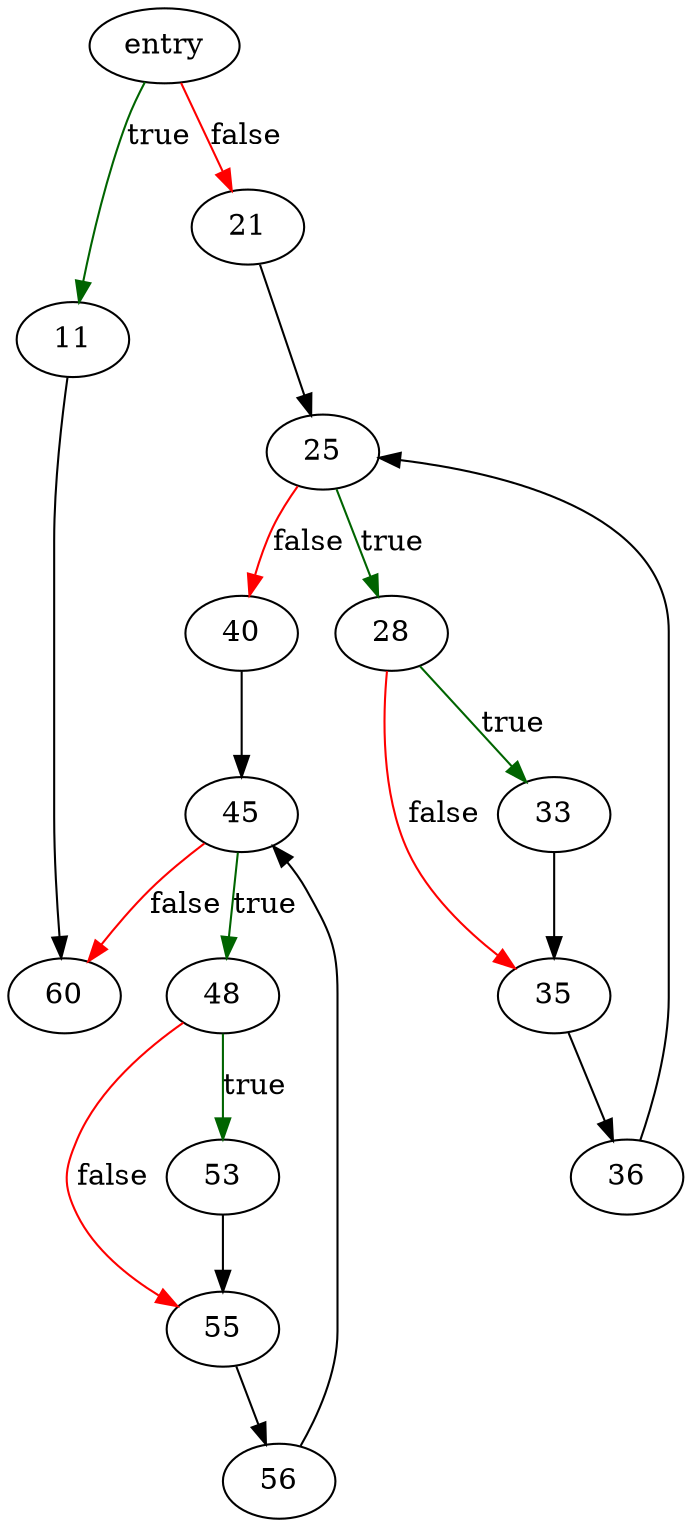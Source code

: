 digraph "btreeLockCarefully" {
	// Node definitions.
	1 [label=entry];
	11;
	21;
	25;
	28;
	33;
	35;
	36;
	40;
	45;
	48;
	53;
	55;
	56;
	60;

	// Edge definitions.
	1 -> 11 [
		color=darkgreen
		label=true
	];
	1 -> 21 [
		color=red
		label=false
	];
	11 -> 60;
	21 -> 25;
	25 -> 28 [
		color=darkgreen
		label=true
	];
	25 -> 40 [
		color=red
		label=false
	];
	28 -> 33 [
		color=darkgreen
		label=true
	];
	28 -> 35 [
		color=red
		label=false
	];
	33 -> 35;
	35 -> 36;
	36 -> 25;
	40 -> 45;
	45 -> 48 [
		color=darkgreen
		label=true
	];
	45 -> 60 [
		color=red
		label=false
	];
	48 -> 53 [
		color=darkgreen
		label=true
	];
	48 -> 55 [
		color=red
		label=false
	];
	53 -> 55;
	55 -> 56;
	56 -> 45;
}